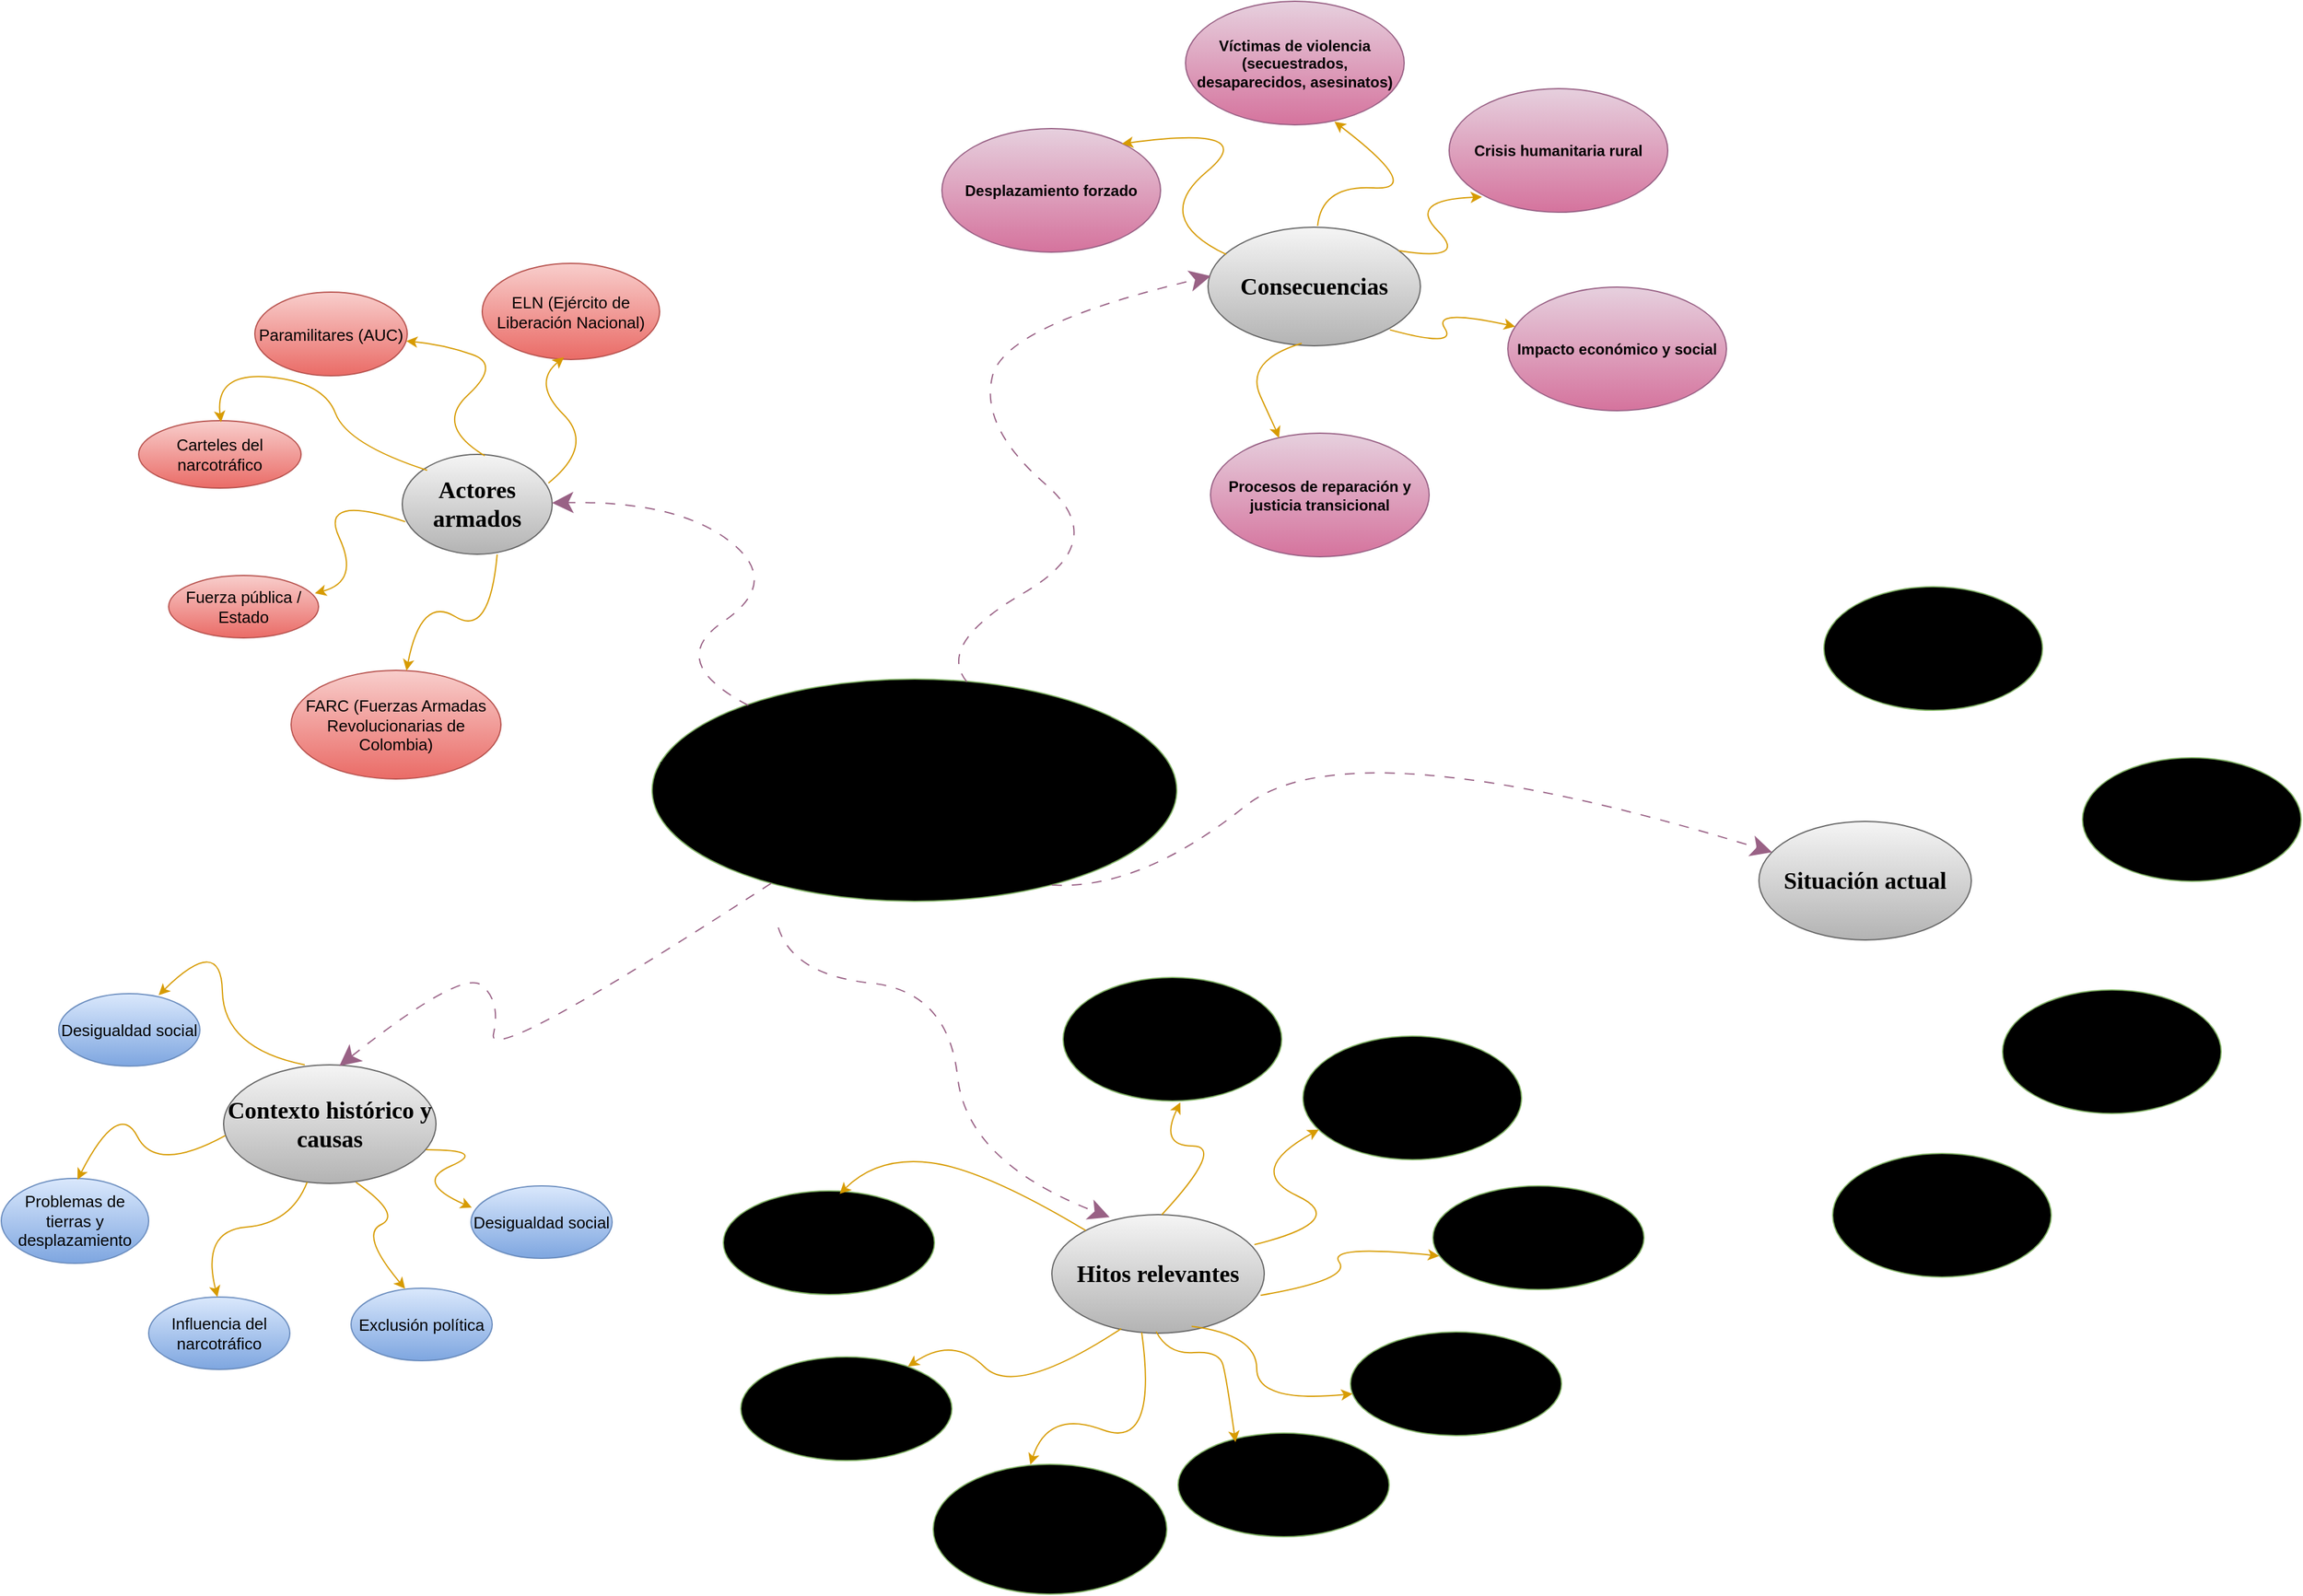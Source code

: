 <mxfile version="28.1.2">
  <diagram id="AttYlrDJAX9aKZHuvHc5" name="Página-1">
    <mxGraphModel dx="1520" dy="928" grid="0" gridSize="10" guides="0" tooltips="1" connect="0" arrows="1" fold="1" page="1" pageScale="1" pageWidth="3000" pageHeight="1700" background="light-dark(#FFFFFF,#FFFFFF)" math="0" shadow="0">
      <root>
        <mxCell id="0" />
        <mxCell id="1" parent="0" />
        <mxCell id="H_8EhADn51h16BN9ZeOo-1" value="&lt;font face=&quot;Times New Roman&quot; style=&quot;font-size: 25px; color: light-dark(rgb(0, 0, 0), rgb(255, 255, 51));&quot;&gt;&lt;i&gt;&lt;strong style=&quot;&quot; data-end=&quot;166&quot; data-start=&quot;101&quot;&gt;Hitos del conflicto armado en Colombia en los últimos 50 años&lt;/strong&gt;.&lt;/i&gt;&lt;/font&gt;" style="ellipse;whiteSpace=wrap;html=1;fillColor=#d5e8d4;strokeColor=#82b366;gradientColor=light-dark(#97D077,#66FF66);" vertex="1" parent="1">
          <mxGeometry x="815" y="775" width="420" height="178" as="geometry" />
        </mxCell>
        <mxCell id="H_8EhADn51h16BN9ZeOo-2" value="&lt;font face=&quot;Times New Roman&quot; style=&quot;color: light-dark(rgb(0, 0, 0), rgb(255, 255, 51)); font-size: 19px;&quot;&gt;&lt;b&gt;Contexto histórico y causas&lt;/b&gt;&lt;/font&gt;" style="ellipse;whiteSpace=wrap;html=1;fillColor=#f5f5f5;strokeColor=#666666;gradientColor=#b3b3b3;" vertex="1" parent="1">
          <mxGeometry x="472" y="1084" width="170" height="95" as="geometry" />
        </mxCell>
        <mxCell id="H_8EhADn51h16BN9ZeOo-3" value="&lt;font face=&quot;Times New Roman&quot; style=&quot;color: light-dark(rgb(0, 0, 0), rgb(255, 255, 51)); font-size: 19px;&quot;&gt;&lt;b&gt;Actores armados&lt;/b&gt;&lt;/font&gt;" style="ellipse;whiteSpace=wrap;html=1;fillColor=#f5f5f5;strokeColor=#666666;gradientColor=#b3b3b3;" vertex="1" parent="1">
          <mxGeometry x="615" y="595" width="120" height="80" as="geometry" />
        </mxCell>
        <mxCell id="H_8EhADn51h16BN9ZeOo-4" value="&lt;font face=&quot;Times New Roman&quot; style=&quot;color: light-dark(rgb(0, 0, 0), rgb(255, 255, 51)); font-size: 19px;&quot;&gt;&lt;b&gt;Hitos relevantes&lt;/b&gt;&lt;/font&gt;" style="ellipse;whiteSpace=wrap;html=1;fillColor=#f5f5f5;strokeColor=#666666;gradientColor=#b3b3b3;" vertex="1" parent="1">
          <mxGeometry x="1135" y="1204" width="170" height="95" as="geometry" />
        </mxCell>
        <mxCell id="H_8EhADn51h16BN9ZeOo-5" value="&lt;font face=&quot;Times New Roman&quot; style=&quot;color: light-dark(rgb(0, 0, 0), rgb(255, 255, 51)); font-size: 19px;&quot;&gt;&lt;b&gt;Consecuencias&lt;/b&gt;&lt;/font&gt;" style="ellipse;whiteSpace=wrap;html=1;fillColor=#f5f5f5;strokeColor=#666666;gradientColor=#b3b3b3;" vertex="1" parent="1">
          <mxGeometry x="1260" y="413" width="170" height="95" as="geometry" />
        </mxCell>
        <mxCell id="H_8EhADn51h16BN9ZeOo-6" value="&lt;font face=&quot;Times New Roman&quot; style=&quot;color: light-dark(rgb(0, 0, 0), rgb(255, 255, 51)); font-size: 19px;&quot;&gt;&lt;b&gt;Situación actual&lt;/b&gt;&lt;/font&gt;" style="ellipse;whiteSpace=wrap;html=1;fillColor=#f5f5f5;strokeColor=#666666;gradientColor=#b3b3b3;" vertex="1" parent="1">
          <mxGeometry x="1701" y="889" width="170" height="95" as="geometry" />
        </mxCell>
        <mxCell id="H_8EhADn51h16BN9ZeOo-7" value="" style="curved=1;endArrow=classic;html=1;rounded=0;fillColor=#e6d0de;gradientColor=#d5739d;strokeColor=#996185;startSize=20;endSize=14;fontStyle=0;dashed=1;dashPattern=8 8;startArrow=none;startFill=0;entryX=0.013;entryY=0.412;entryDx=0;entryDy=0;entryPerimeter=0;exitX=0.6;exitY=0.013;exitDx=0;exitDy=0;exitPerimeter=0;" edge="1" parent="1" source="H_8EhADn51h16BN9ZeOo-1" target="H_8EhADn51h16BN9ZeOo-5">
          <mxGeometry width="50" height="50" relative="1" as="geometry">
            <mxPoint x="1017" y="787" as="sourcePoint" />
            <mxPoint x="1051.5" y="643.11" as="targetPoint" />
            <Array as="points">
              <mxPoint x="1042" y="747" />
              <mxPoint x="1183" y="665" />
              <mxPoint x="1077" y="573" />
              <mxPoint x="1098" y="491" />
            </Array>
          </mxGeometry>
        </mxCell>
        <mxCell id="H_8EhADn51h16BN9ZeOo-9" value="" style="curved=1;endArrow=classic;html=1;rounded=0;fillColor=#e6d0de;gradientColor=#d5739d;strokeColor=#996185;startSize=20;endSize=14;fontStyle=0;dashed=1;dashPattern=8 8;startArrow=none;startFill=0;" edge="1" parent="1" target="H_8EhADn51h16BN9ZeOo-3">
          <mxGeometry width="50" height="50" relative="1" as="geometry">
            <mxPoint x="891.99" y="796" as="sourcePoint" />
            <mxPoint x="718.999" y="621.062" as="targetPoint" />
            <Array as="points">
              <mxPoint x="824.99" y="761" />
              <mxPoint x="918.99" y="697" />
              <mxPoint x="835" y="632" />
            </Array>
          </mxGeometry>
        </mxCell>
        <mxCell id="H_8EhADn51h16BN9ZeOo-11" value="" style="curved=1;endArrow=classic;html=1;rounded=0;fillColor=#e6d0de;gradientColor=#d5739d;strokeColor=#996185;startSize=20;endSize=14;fontStyle=0;dashed=1;dashPattern=8 8;startArrow=none;startFill=0;entryX=0.272;entryY=0.022;entryDx=0;entryDy=0;entryPerimeter=0;" edge="1" parent="1" target="H_8EhADn51h16BN9ZeOo-4">
          <mxGeometry width="50" height="50" relative="1" as="geometry">
            <mxPoint x="916" y="974" as="sourcePoint" />
            <mxPoint x="948" y="1116" as="targetPoint" />
            <Array as="points">
              <mxPoint x="928" y="1012" />
              <mxPoint x="1052" y="1025" />
              <mxPoint x="1067" y="1162" />
            </Array>
          </mxGeometry>
        </mxCell>
        <mxCell id="H_8EhADn51h16BN9ZeOo-12" value="" style="curved=1;endArrow=classic;html=1;rounded=0;fillColor=#e6d0de;gradientColor=#d5739d;strokeColor=#996185;startSize=20;endSize=14;fontStyle=0;dashed=1;dashPattern=8 8;startArrow=none;startFill=0;" edge="1" parent="1" target="H_8EhADn51h16BN9ZeOo-6">
          <mxGeometry width="50" height="50" relative="1" as="geometry">
            <mxPoint x="1135" y="940" as="sourcePoint" />
            <mxPoint x="1164" y="1084" as="targetPoint" />
            <Array as="points">
              <mxPoint x="1206" y="944" />
              <mxPoint x="1373" y="810" />
            </Array>
          </mxGeometry>
        </mxCell>
        <mxCell id="H_8EhADn51h16BN9ZeOo-13" value="" style="curved=1;endArrow=classic;html=1;rounded=0;fillColor=#e6d0de;gradientColor=#d5739d;strokeColor=#996185;startSize=20;endSize=14;fontStyle=0;dashed=1;dashPattern=8 8;startArrow=none;startFill=0;entryX=0.545;entryY=0.009;entryDx=0;entryDy=0;entryPerimeter=0;" edge="1" parent="1" source="H_8EhADn51h16BN9ZeOo-1" target="H_8EhADn51h16BN9ZeOo-2">
          <mxGeometry width="50" height="50" relative="1" as="geometry">
            <mxPoint x="779.076" y="1048.543" as="sourcePoint" />
            <mxPoint x="579" y="1073" as="targetPoint" />
            <Array as="points">
              <mxPoint x="682" y="1087" />
              <mxPoint x="694" y="1032" />
              <mxPoint x="662" y="1008" />
            </Array>
          </mxGeometry>
        </mxCell>
        <mxCell id="H_8EhADn51h16BN9ZeOo-14" value="&lt;font style=&quot;color: light-dark(rgb(0, 0, 0), rgb(51, 255, 255)); font-size: 13px;&quot;&gt;Desigualdad social&lt;/font&gt;" style="ellipse;whiteSpace=wrap;html=1;fillColor=#dae8fc;strokeColor=#6c8ebf;gradientColor=#7ea6e0;" vertex="1" parent="1">
          <mxGeometry x="340" y="1027" width="113" height="58" as="geometry" />
        </mxCell>
        <mxCell id="H_8EhADn51h16BN9ZeOo-15" value="&lt;font style=&quot;color: light-dark(rgb(0, 0, 0), rgb(51, 255, 255)); font-size: 13px;&quot;&gt;Problemas de tierras y desplazamiento&lt;/font&gt;" style="ellipse;whiteSpace=wrap;html=1;fillColor=#dae8fc;strokeColor=#6c8ebf;gradientColor=#7ea6e0;" vertex="1" parent="1">
          <mxGeometry x="294" y="1175" width="118" height="68" as="geometry" />
        </mxCell>
        <mxCell id="H_8EhADn51h16BN9ZeOo-16" value="&lt;font style=&quot;color: light-dark(rgb(0, 0, 0), rgb(51, 255, 255)); font-size: 13px;&quot;&gt;Desigualdad social&lt;/font&gt;" style="ellipse;whiteSpace=wrap;html=1;fillColor=#dae8fc;strokeColor=#6c8ebf;gradientColor=#7ea6e0;" vertex="1" parent="1">
          <mxGeometry x="670" y="1181" width="113" height="58" as="geometry" />
        </mxCell>
        <mxCell id="H_8EhADn51h16BN9ZeOo-17" value="&lt;font style=&quot;color: light-dark(rgb(0, 0, 0), rgb(51, 255, 255)); font-size: 13px;&quot;&gt;Influencia del narcotráfico&lt;/font&gt;" style="ellipse;whiteSpace=wrap;html=1;fillColor=#dae8fc;strokeColor=#6c8ebf;gradientColor=#7ea6e0;" vertex="1" parent="1">
          <mxGeometry x="412" y="1270" width="113" height="58" as="geometry" />
        </mxCell>
        <mxCell id="H_8EhADn51h16BN9ZeOo-18" value="&lt;font style=&quot;color: light-dark(rgb(0, 0, 0), rgb(51, 255, 255)); font-size: 13px;&quot;&gt;Exclusión política&lt;/font&gt;" style="ellipse;whiteSpace=wrap;html=1;fillColor=#dae8fc;strokeColor=#6c8ebf;gradientColor=#7ea6e0;" vertex="1" parent="1">
          <mxGeometry x="574" y="1263" width="113" height="58" as="geometry" />
        </mxCell>
        <mxCell id="H_8EhADn51h16BN9ZeOo-19" value="&lt;font style=&quot;color: light-dark(rgb(0, 0, 0), rgb(51, 255, 255)); font-size: 13px;&quot;&gt;FARC (Fuerzas Armadas Revolucionarias de Colombia)&lt;/font&gt;" style="ellipse;whiteSpace=wrap;html=1;fillColor=#f8cecc;strokeColor=light-dark(#B85450,#66FFFF);gradientColor=#ea6b66;" vertex="1" parent="1">
          <mxGeometry x="526" y="768" width="168" height="87" as="geometry" />
        </mxCell>
        <mxCell id="H_8EhADn51h16BN9ZeOo-20" value="&lt;font style=&quot;color: light-dark(rgb(0, 0, 0), rgb(51, 255, 255)); font-size: 13px;&quot;&gt;ELN (Ejército de Liberación Nacional)&lt;/font&gt;" style="ellipse;whiteSpace=wrap;html=1;fillColor=#f8cecc;strokeColor=light-dark(#B85450,#33FFFF);gradientColor=#ea6b66;" vertex="1" parent="1">
          <mxGeometry x="679" y="442" width="142" height="77" as="geometry" />
        </mxCell>
        <mxCell id="H_8EhADn51h16BN9ZeOo-21" value="&lt;font style=&quot;color: light-dark(rgb(0, 0, 0), rgb(51, 255, 255)); font-size: 13px;&quot;&gt;Paramilitares (AUC)&lt;/font&gt;" style="ellipse;whiteSpace=wrap;html=1;fillColor=#f8cecc;strokeColor=light-dark(#B85450,#66FFFF);gradientColor=#ea6b66;" vertex="1" parent="1">
          <mxGeometry x="497" y="465" width="122" height="67" as="geometry" />
        </mxCell>
        <mxCell id="H_8EhADn51h16BN9ZeOo-22" value="&lt;font style=&quot;color: light-dark(rgb(0, 0, 0), rgb(51, 255, 255)); font-size: 13px;&quot;&gt;Carteles del narcotráfico&lt;/font&gt;" style="ellipse;whiteSpace=wrap;html=1;fillColor=#f8cecc;strokeColor=light-dark(#B85450,#66FFFF);gradientColor=#ea6b66;" vertex="1" parent="1">
          <mxGeometry x="404" y="568" width="130" height="54" as="geometry" />
        </mxCell>
        <mxCell id="H_8EhADn51h16BN9ZeOo-23" value="&lt;font style=&quot;color: light-dark(rgb(0, 0, 0), rgb(51, 255, 255)); font-size: 13px;&quot;&gt;Fuerza pública / Estado&lt;/font&gt;" style="ellipse;whiteSpace=wrap;html=1;fillColor=#f8cecc;strokeColor=light-dark(#B85450,#66FFFF);gradientColor=#ea6b66;" vertex="1" parent="1">
          <mxGeometry x="428" y="692" width="120" height="50" as="geometry" />
        </mxCell>
        <mxCell id="H_8EhADn51h16BN9ZeOo-24" value="&lt;font style=&quot;color: light-dark(rgb(0, 0, 0), rgb(51, 255, 255)); font-size: 13px;&quot;&gt;1982: Inicio de diálogos de paz con FARC (Betancur)&lt;/font&gt;" style="ellipse;whiteSpace=wrap;html=1;fillColor=#d5e8d4;strokeColor=#82b366;gradientColor=light-dark(#97D077,#295A52);" vertex="1" parent="1">
          <mxGeometry x="872" y="1185" width="169" height="83" as="geometry" />
        </mxCell>
        <mxCell id="H_8EhADn51h16BN9ZeOo-25" value="&lt;font style=&quot;color: light-dark(rgb(0, 0, 0), rgb(51, 255, 255)); font-size: 13px;&quot;&gt;1984: Acuerdo de cese al fuego con FARC (La Uribe)&lt;/font&gt;" style="ellipse;whiteSpace=wrap;html=1;fillColor=#d5e8d4;strokeColor=#82b366;gradientColor=light-dark(#97D077,#295A52);" vertex="1" parent="1">
          <mxGeometry x="886" y="1318" width="169" height="83" as="geometry" />
        </mxCell>
        <mxCell id="H_8EhADn51h16BN9ZeOo-26" value="&lt;font style=&quot;color: light-dark(rgb(0, 0, 0), rgb(51, 255, 255)); font-size: 13px;&quot;&gt;1991: Nueva Constitución — apertura política, desmovilización M-19&lt;/font&gt;" style="ellipse;whiteSpace=wrap;html=1;fillColor=#d5e8d4;strokeColor=#82b366;gradientColor=light-dark(#97D077,#295A52);" vertex="1" parent="1">
          <mxGeometry x="1040" y="1404" width="187" height="104" as="geometry" />
        </mxCell>
        <mxCell id="H_8EhADn51h16BN9ZeOo-27" value="&lt;font style=&quot;color: light-dark(rgb(0, 0, 0), rgb(51, 255, 255)); font-size: 13px;&quot;&gt;1997-2006: Auge paramilitar (AUC)&lt;/font&gt;" style="ellipse;whiteSpace=wrap;html=1;fillColor=#d5e8d4;strokeColor=#82b366;gradientColor=light-dark(#97D077,#295A52);" vertex="1" parent="1">
          <mxGeometry x="1236" y="1379" width="169" height="83" as="geometry" />
        </mxCell>
        <mxCell id="H_8EhADn51h16BN9ZeOo-28" value="&lt;font style=&quot;color: light-dark(rgb(0, 0, 0), rgb(51, 255, 255)); font-size: 13px;&quot;&gt;2002-2010: Política de Seguridad Democrática (Uribe)&lt;/font&gt;" style="ellipse;whiteSpace=wrap;html=1;fillColor=#d5e8d4;strokeColor=#82b366;gradientColor=light-dark(#97D077,#295A52);" vertex="1" parent="1">
          <mxGeometry x="1374" y="1298" width="169" height="83" as="geometry" />
        </mxCell>
        <mxCell id="H_8EhADn51h16BN9ZeOo-29" value="&lt;font style=&quot;color: light-dark(rgb(0, 0, 0), rgb(51, 255, 255)); font-size: 13px;&quot;&gt;2012-2016: Proceso de paz con FARC (La Habana)&lt;/font&gt;" style="ellipse;whiteSpace=wrap;html=1;fillColor=#d5e8d4;strokeColor=#82b366;gradientColor=light-dark(#97D077,#295A52);" vertex="1" parent="1">
          <mxGeometry x="1440" y="1181" width="169" height="83" as="geometry" />
        </mxCell>
        <mxCell id="H_8EhADn51h16BN9ZeOo-30" value="&lt;font style=&quot;color: light-dark(rgb(0, 0, 0), rgb(51, 255, 255)); font-size: 13px;&quot;&gt;2016: Firma del Acuerdo de Paz con FARC &lt;br&gt;(Juan Manuel Santos)&lt;/font&gt;" style="ellipse;whiteSpace=wrap;html=1;fillColor=#d5e8d4;strokeColor=#82b366;gradientColor=light-dark(#97D077,#295A52);" vertex="1" parent="1">
          <mxGeometry x="1336" y="1061" width="175" height="99" as="geometry" />
        </mxCell>
        <mxCell id="H_8EhADn51h16BN9ZeOo-31" value="&lt;font style=&quot;color: light-dark(rgb(0, 0, 0), rgb(51, 255, 255));&quot;&gt;2019-presente: Disidencias y ELN continúan con presencia armada&lt;/font&gt;" style="ellipse;whiteSpace=wrap;html=1;fillColor=#d5e8d4;strokeColor=#82b366;gradientColor=light-dark(#97D077,#295A52);" vertex="1" parent="1">
          <mxGeometry x="1144" y="1014" width="175" height="99" as="geometry" />
        </mxCell>
        <mxCell id="H_8EhADn51h16BN9ZeOo-32" value="&lt;font style=&quot;color: light-dark(rgb(0, 0, 0), rgb(0, 255, 0));&quot;&gt;&lt;b style=&quot;&quot;&gt;Desplazamiento forzado&lt;/b&gt;&lt;/font&gt;" style="ellipse;whiteSpace=wrap;html=1;fillColor=#e6d0de;strokeColor=#996185;gradientColor=#d5739d;" vertex="1" parent="1">
          <mxGeometry x="1047" y="334" width="175" height="99" as="geometry" />
        </mxCell>
        <mxCell id="H_8EhADn51h16BN9ZeOo-33" value="&lt;font style=&quot;color: light-dark(rgb(0, 0, 0), rgb(0, 255, 0));&quot;&gt;&lt;b style=&quot;&quot;&gt;Víctimas de violencia (secuestrados, desaparecidos, asesinatos)&lt;/b&gt;&lt;/font&gt;" style="ellipse;whiteSpace=wrap;html=1;fillColor=#e6d0de;strokeColor=#996185;gradientColor=#d5739d;" vertex="1" parent="1">
          <mxGeometry x="1242" y="232" width="175" height="99" as="geometry" />
        </mxCell>
        <mxCell id="H_8EhADn51h16BN9ZeOo-34" value="&lt;font style=&quot;color: light-dark(rgb(0, 0, 0), rgb(0, 255, 0));&quot;&gt;&lt;b style=&quot;&quot;&gt;Crisis humanitaria rural&lt;/b&gt;&lt;/font&gt;" style="ellipse;whiteSpace=wrap;html=1;fillColor=#e6d0de;strokeColor=#996185;gradientColor=#d5739d;" vertex="1" parent="1">
          <mxGeometry x="1453" y="302" width="175" height="99" as="geometry" />
        </mxCell>
        <mxCell id="H_8EhADn51h16BN9ZeOo-35" value="&lt;font style=&quot;color: light-dark(rgb(0, 0, 0), rgb(0, 255, 0));&quot;&gt;&lt;b style=&quot;&quot;&gt;Impacto económico y social&lt;/b&gt;&lt;/font&gt;" style="ellipse;whiteSpace=wrap;html=1;fillColor=#e6d0de;strokeColor=#996185;gradientColor=#d5739d;" vertex="1" parent="1">
          <mxGeometry x="1500" y="461" width="175" height="99" as="geometry" />
        </mxCell>
        <mxCell id="H_8EhADn51h16BN9ZeOo-36" value="&lt;font style=&quot;color: light-dark(rgb(0, 0, 0), rgb(0, 255, 0));&quot;&gt;&lt;b style=&quot;&quot;&gt;Procesos de reparación y justicia transicional&lt;/b&gt;&lt;/font&gt;" style="ellipse;whiteSpace=wrap;html=1;fillColor=#e6d0de;strokeColor=#996185;gradientColor=#d5739d;" vertex="1" parent="1">
          <mxGeometry x="1262" y="578" width="175" height="99" as="geometry" />
        </mxCell>
        <mxCell id="H_8EhADn51h16BN9ZeOo-37" value="" style="curved=1;endArrow=classic;html=1;rounded=0;entryX=0.006;entryY=0.299;entryDx=0;entryDy=0;entryPerimeter=0;fillColor=#ffcd28;gradientColor=#ffa500;strokeColor=#d79b00;" edge="1" parent="1" target="H_8EhADn51h16BN9ZeOo-16">
          <mxGeometry width="50" height="50" relative="1" as="geometry">
            <mxPoint x="634" y="1152" as="sourcePoint" />
            <mxPoint x="684" y="1102" as="targetPoint" />
            <Array as="points">
              <mxPoint x="684" y="1152" />
              <mxPoint x="624" y="1178" />
            </Array>
          </mxGeometry>
        </mxCell>
        <mxCell id="H_8EhADn51h16BN9ZeOo-38" value="" style="curved=1;endArrow=classic;html=1;rounded=0;entryX=0.383;entryY=0.007;entryDx=0;entryDy=0;entryPerimeter=0;fillColor=#ffcd28;gradientColor=#ffa500;strokeColor=#d79b00;exitX=0.623;exitY=0.99;exitDx=0;exitDy=0;exitPerimeter=0;" edge="1" parent="1" source="H_8EhADn51h16BN9ZeOo-2" target="H_8EhADn51h16BN9ZeOo-18">
          <mxGeometry width="50" height="50" relative="1" as="geometry">
            <mxPoint x="573" y="1182" as="sourcePoint" />
            <mxPoint x="610" y="1228" as="targetPoint" />
            <Array as="points">
              <mxPoint x="615" y="1204" />
              <mxPoint x="581" y="1220" />
            </Array>
          </mxGeometry>
        </mxCell>
        <mxCell id="H_8EhADn51h16BN9ZeOo-39" value="" style="curved=1;endArrow=classic;html=1;rounded=0;entryX=0.487;entryY=0;entryDx=0;entryDy=0;entryPerimeter=0;fillColor=#ffcd28;gradientColor=#ffa500;strokeColor=#d79b00;" edge="1" parent="1" source="H_8EhADn51h16BN9ZeOo-2" target="H_8EhADn51h16BN9ZeOo-17">
          <mxGeometry width="50" height="50" relative="1" as="geometry">
            <mxPoint x="436" y="1183" as="sourcePoint" />
            <mxPoint x="475" y="1268" as="targetPoint" />
            <Array as="points">
              <mxPoint x="526" y="1211" />
              <mxPoint x="454" y="1217" />
            </Array>
          </mxGeometry>
        </mxCell>
        <mxCell id="H_8EhADn51h16BN9ZeOo-40" value="" style="curved=1;endArrow=classic;html=1;rounded=0;entryX=0.517;entryY=0.015;entryDx=0;entryDy=0;entryPerimeter=0;fillColor=#ffcd28;gradientColor=#ffa500;strokeColor=#d79b00;exitX=0.008;exitY=0.597;exitDx=0;exitDy=0;exitPerimeter=0;" edge="1" parent="1" source="H_8EhADn51h16BN9ZeOo-2" target="H_8EhADn51h16BN9ZeOo-15">
          <mxGeometry width="50" height="50" relative="1" as="geometry">
            <mxPoint x="442" y="1084" as="sourcePoint" />
            <mxPoint x="370" y="1176" as="targetPoint" />
            <Array as="points">
              <mxPoint x="418" y="1171" />
              <mxPoint x="388" y="1112" />
            </Array>
          </mxGeometry>
        </mxCell>
        <mxCell id="H_8EhADn51h16BN9ZeOo-41" value="" style="curved=1;endArrow=classic;html=1;rounded=0;entryX=0.708;entryY=0.021;entryDx=0;entryDy=0;entryPerimeter=0;fillColor=#ffcd28;gradientColor=#ffa500;strokeColor=#d79b00;exitX=0.382;exitY=0;exitDx=0;exitDy=0;exitPerimeter=0;" edge="1" parent="1" source="H_8EhADn51h16BN9ZeOo-2" target="H_8EhADn51h16BN9ZeOo-14">
          <mxGeometry width="50" height="50" relative="1" as="geometry">
            <mxPoint x="524" y="989" as="sourcePoint" />
            <mxPoint x="406" y="1024" as="targetPoint" />
            <Array as="points">
              <mxPoint x="472" y="1071" />
              <mxPoint x="470" y="979" />
            </Array>
          </mxGeometry>
        </mxCell>
        <mxCell id="H_8EhADn51h16BN9ZeOo-42" value="" style="curved=1;endArrow=classic;html=1;rounded=0;fillColor=#ffcd28;gradientColor=#ffa500;strokeColor=#d79b00;entryX=0.536;entryY=1.011;entryDx=0;entryDy=0;entryPerimeter=0;exitX=0.518;exitY=0;exitDx=0;exitDy=0;exitPerimeter=0;" edge="1" parent="1" source="H_8EhADn51h16BN9ZeOo-4" target="H_8EhADn51h16BN9ZeOo-31">
          <mxGeometry width="50" height="50" relative="1" as="geometry">
            <mxPoint x="1221" y="1199" as="sourcePoint" />
            <mxPoint x="1271" y="1149" as="targetPoint" />
            <Array as="points">
              <mxPoint x="1274" y="1149" />
              <mxPoint x="1221" y="1149" />
            </Array>
          </mxGeometry>
        </mxCell>
        <mxCell id="H_8EhADn51h16BN9ZeOo-43" value="" style="curved=1;endArrow=classic;html=1;rounded=0;fillColor=#ffcd28;gradientColor=#ffa500;strokeColor=#d79b00;entryX=0.073;entryY=0.756;entryDx=0;entryDy=0;entryPerimeter=0;exitX=0.954;exitY=0.253;exitDx=0;exitDy=0;exitPerimeter=0;" edge="1" parent="1" source="H_8EhADn51h16BN9ZeOo-4" target="H_8EhADn51h16BN9ZeOo-30">
          <mxGeometry width="50" height="50" relative="1" as="geometry">
            <mxPoint x="1291" y="1224" as="sourcePoint" />
            <mxPoint x="1306" y="1134" as="targetPoint" />
            <Array as="points">
              <mxPoint x="1374" y="1209" />
              <mxPoint x="1289" y="1169" />
            </Array>
          </mxGeometry>
        </mxCell>
        <mxCell id="H_8EhADn51h16BN9ZeOo-44" value="" style="curved=1;endArrow=classic;html=1;rounded=0;fillColor=#ffcd28;gradientColor=#ffa500;strokeColor=#d79b00;entryX=0.03;entryY=0.676;entryDx=0;entryDy=0;entryPerimeter=0;exitX=0.983;exitY=0.68;exitDx=0;exitDy=0;exitPerimeter=0;" edge="1" parent="1" source="H_8EhADn51h16BN9ZeOo-4" target="H_8EhADn51h16BN9ZeOo-29">
          <mxGeometry width="50" height="50" relative="1" as="geometry">
            <mxPoint x="1298" y="1275" as="sourcePoint" />
            <mxPoint x="1350" y="1183" as="targetPoint" />
            <Array as="points">
              <mxPoint x="1375" y="1256" />
              <mxPoint x="1355" y="1228" />
            </Array>
          </mxGeometry>
        </mxCell>
        <mxCell id="H_8EhADn51h16BN9ZeOo-45" value="" style="curved=1;endArrow=classic;html=1;rounded=0;fillColor=#ffcd28;gradientColor=#ffa500;strokeColor=#d79b00;exitX=0.658;exitY=0.942;exitDx=0;exitDy=0;exitPerimeter=0;" edge="1" parent="1" source="H_8EhADn51h16BN9ZeOo-4" target="H_8EhADn51h16BN9ZeOo-28">
          <mxGeometry width="50" height="50" relative="1" as="geometry">
            <mxPoint x="1226" y="1313" as="sourcePoint" />
            <mxPoint x="1369" y="1281" as="targetPoint" />
            <Array as="points">
              <mxPoint x="1299" y="1300" />
              <mxPoint x="1299" y="1355" />
            </Array>
          </mxGeometry>
        </mxCell>
        <mxCell id="H_8EhADn51h16BN9ZeOo-46" value="" style="curved=1;endArrow=classic;html=1;rounded=0;fillColor=#ffcd28;gradientColor=#ffa500;strokeColor=#d79b00;exitX=0.491;exitY=0.986;exitDx=0;exitDy=0;exitPerimeter=0;entryX=0.272;entryY=0.087;entryDx=0;entryDy=0;entryPerimeter=0;" edge="1" parent="1" source="H_8EhADn51h16BN9ZeOo-4" target="H_8EhADn51h16BN9ZeOo-27">
          <mxGeometry width="50" height="50" relative="1" as="geometry">
            <mxPoint x="1144" y="1306" as="sourcePoint" />
            <mxPoint x="1273" y="1361" as="targetPoint" />
            <Array as="points">
              <mxPoint x="1228" y="1316" />
              <mxPoint x="1269" y="1313" />
              <mxPoint x="1275" y="1336" />
            </Array>
          </mxGeometry>
        </mxCell>
        <mxCell id="H_8EhADn51h16BN9ZeOo-47" value="" style="curved=1;endArrow=classic;html=1;rounded=0;fillColor=#ffcd28;gradientColor=#ffa500;strokeColor=#d79b00;exitX=0.327;exitY=0.961;exitDx=0;exitDy=0;exitPerimeter=0;" edge="1" parent="1" source="H_8EhADn51h16BN9ZeOo-4" target="H_8EhADn51h16BN9ZeOo-25">
          <mxGeometry width="50" height="50" relative="1" as="geometry">
            <mxPoint x="1056" y="1351" as="sourcePoint" />
            <mxPoint x="1106" y="1301" as="targetPoint" />
            <Array as="points">
              <mxPoint x="1106" y="1351" />
              <mxPoint x="1056" y="1301" />
            </Array>
          </mxGeometry>
        </mxCell>
        <mxCell id="H_8EhADn51h16BN9ZeOo-48" value="" style="curved=1;endArrow=classic;html=1;rounded=0;fillColor=#ffcd28;gradientColor=#ffa500;strokeColor=#d79b00;exitX=0.423;exitY=0.993;exitDx=0;exitDy=0;exitPerimeter=0;entryX=0.416;entryY=0.003;entryDx=0;entryDy=0;entryPerimeter=0;" edge="1" parent="1" source="H_8EhADn51h16BN9ZeOo-4" target="H_8EhADn51h16BN9ZeOo-26">
          <mxGeometry width="50" height="50" relative="1" as="geometry">
            <mxPoint x="1267" y="1354" as="sourcePoint" />
            <mxPoint x="1096" y="1385" as="targetPoint" />
            <Array as="points">
              <mxPoint x="1220" y="1393" />
              <mxPoint x="1132" y="1360" />
            </Array>
          </mxGeometry>
        </mxCell>
        <mxCell id="H_8EhADn51h16BN9ZeOo-49" value="" style="curved=1;endArrow=classic;html=1;rounded=0;fillColor=#ffcd28;gradientColor=#ffa500;strokeColor=#d79b00;entryX=0.551;entryY=0.029;entryDx=0;entryDy=0;entryPerimeter=0;" edge="1" parent="1" source="H_8EhADn51h16BN9ZeOo-4" target="H_8EhADn51h16BN9ZeOo-24">
          <mxGeometry width="50" height="50" relative="1" as="geometry">
            <mxPoint x="1131" y="1151" as="sourcePoint" />
            <mxPoint x="960" y="1182" as="targetPoint" />
            <Array as="points">
              <mxPoint x="1081" y="1168" />
              <mxPoint x="996" y="1157" />
            </Array>
          </mxGeometry>
        </mxCell>
        <mxCell id="H_8EhADn51h16BN9ZeOo-50" value="" style="curved=1;endArrow=classic;html=1;rounded=0;fillColor=#ffcd28;gradientColor=#ffa500;strokeColor=#d79b00;entryX=0.461;entryY=0.975;entryDx=0;entryDy=0;entryPerimeter=0;exitX=0.975;exitY=0.287;exitDx=0;exitDy=0;exitPerimeter=0;" edge="1" parent="1" source="H_8EhADn51h16BN9ZeOo-3" target="H_8EhADn51h16BN9ZeOo-20">
          <mxGeometry width="50" height="50" relative="1" as="geometry">
            <mxPoint x="719" y="588" as="sourcePoint" />
            <mxPoint x="769" y="538" as="targetPoint" />
            <Array as="points">
              <mxPoint x="769" y="588" />
              <mxPoint x="719" y="538" />
            </Array>
          </mxGeometry>
        </mxCell>
        <mxCell id="H_8EhADn51h16BN9ZeOo-51" value="" style="curved=1;endArrow=classic;html=1;rounded=0;fillColor=#ffcd28;gradientColor=#ffa500;strokeColor=#d79b00;exitX=0.633;exitY=1.002;exitDx=0;exitDy=0;exitPerimeter=0;" edge="1" parent="1" source="H_8EhADn51h16BN9ZeOo-3" target="H_8EhADn51h16BN9ZeOo-19">
          <mxGeometry width="50" height="50" relative="1" as="geometry">
            <mxPoint x="661" y="653" as="sourcePoint" />
            <mxPoint x="692" y="582" as="targetPoint" />
            <Array as="points">
              <mxPoint x="685" y="742" />
              <mxPoint x="630" y="708" />
            </Array>
          </mxGeometry>
        </mxCell>
        <mxCell id="H_8EhADn51h16BN9ZeOo-52" value="" style="curved=1;endArrow=classic;html=1;rounded=0;fillColor=#ffcd28;gradientColor=#ffa500;strokeColor=#d79b00;exitX=0.02;exitY=0.674;exitDx=0;exitDy=0;exitPerimeter=0;entryX=0.976;entryY=0.284;entryDx=0;entryDy=0;entryPerimeter=0;" edge="1" parent="1" source="H_8EhADn51h16BN9ZeOo-3" target="H_8EhADn51h16BN9ZeOo-23">
          <mxGeometry width="50" height="50" relative="1" as="geometry">
            <mxPoint x="544" y="570" as="sourcePoint" />
            <mxPoint x="500" y="694" as="targetPoint" />
            <Array as="points">
              <mxPoint x="548" y="626" />
              <mxPoint x="581" y="697" />
            </Array>
          </mxGeometry>
        </mxCell>
        <mxCell id="H_8EhADn51h16BN9ZeOo-53" value="" style="curved=1;endArrow=classic;html=1;rounded=0;exitX=0.166;exitY=0.159;exitDx=0;exitDy=0;exitPerimeter=0;entryX=0.507;entryY=0.022;entryDx=0;entryDy=0;entryPerimeter=0;fillColor=#ffcd28;gradientColor=#ffa500;strokeColor=#d79b00;" edge="1" parent="1" source="H_8EhADn51h16BN9ZeOo-3" target="H_8EhADn51h16BN9ZeOo-22">
          <mxGeometry width="50" height="50" relative="1" as="geometry">
            <mxPoint x="605" y="577" as="sourcePoint" />
            <mxPoint x="507" y="538" as="targetPoint" />
            <Array as="points">
              <mxPoint x="571" y="587" />
              <mxPoint x="552" y="537" />
              <mxPoint x="465" y="529" />
            </Array>
          </mxGeometry>
        </mxCell>
        <mxCell id="H_8EhADn51h16BN9ZeOo-54" value="" style="curved=1;endArrow=classic;html=1;rounded=0;fillColor=#ffcd28;gradientColor=#ffa500;strokeColor=#d79b00;exitX=0.55;exitY=0.013;exitDx=0;exitDy=0;exitPerimeter=0;" edge="1" parent="1" source="H_8EhADn51h16BN9ZeOo-3" target="H_8EhADn51h16BN9ZeOo-21">
          <mxGeometry width="50" height="50" relative="1" as="geometry">
            <mxPoint x="678" y="566" as="sourcePoint" />
            <mxPoint x="728" y="516" as="targetPoint" />
            <Array as="points">
              <mxPoint x="641" y="572" />
              <mxPoint x="694" y="523" />
              <mxPoint x="648" y="507" />
            </Array>
          </mxGeometry>
        </mxCell>
        <mxCell id="H_8EhADn51h16BN9ZeOo-55" value="" style="curved=1;endArrow=classic;html=1;rounded=0;fillColor=#ffcd28;gradientColor=#ffa500;strokeColor=#d79b00;exitX=0.086;exitY=0.23;exitDx=0;exitDy=0;exitPerimeter=0;entryX=0.823;entryY=0.123;entryDx=0;entryDy=0;entryPerimeter=0;" edge="1" parent="1" source="H_8EhADn51h16BN9ZeOo-5" target="H_8EhADn51h16BN9ZeOo-32">
          <mxGeometry width="50" height="50" relative="1" as="geometry">
            <mxPoint x="1269" y="447" as="sourcePoint" />
            <mxPoint x="1194" y="333" as="targetPoint" />
            <Array as="points">
              <mxPoint x="1214" y="406" />
              <mxPoint x="1304" y="331" />
            </Array>
          </mxGeometry>
        </mxCell>
        <mxCell id="H_8EhADn51h16BN9ZeOo-56" value="" style="curved=1;endArrow=classic;html=1;rounded=0;fillColor=#ffcd28;gradientColor=#ffa500;strokeColor=#d79b00;entryX=0.681;entryY=0.974;entryDx=0;entryDy=0;entryPerimeter=0;exitX=0.516;exitY=-0.011;exitDx=0;exitDy=0;exitPerimeter=0;" edge="1" parent="1" source="H_8EhADn51h16BN9ZeOo-5" target="H_8EhADn51h16BN9ZeOo-33">
          <mxGeometry width="50" height="50" relative="1" as="geometry">
            <mxPoint x="1341" y="423" as="sourcePoint" />
            <mxPoint x="1280" y="293" as="targetPoint" />
            <Array as="points">
              <mxPoint x="1351" y="379" />
              <mxPoint x="1434" y="384" />
            </Array>
          </mxGeometry>
        </mxCell>
        <mxCell id="H_8EhADn51h16BN9ZeOo-58" value="" style="curved=1;endArrow=classic;html=1;rounded=0;entryX=0.15;entryY=0.876;entryDx=0;entryDy=0;entryPerimeter=0;exitX=0.897;exitY=0.197;exitDx=0;exitDy=0;exitPerimeter=0;fillColor=#ffcd28;gradientColor=#ffa500;strokeColor=#d79b00;" edge="1" parent="1" source="H_8EhADn51h16BN9ZeOo-5" target="H_8EhADn51h16BN9ZeOo-34">
          <mxGeometry width="50" height="50" relative="1" as="geometry">
            <mxPoint x="1419" y="441" as="sourcePoint" />
            <mxPoint x="1469" y="391" as="targetPoint" />
            <Array as="points">
              <mxPoint x="1469" y="441" />
              <mxPoint x="1419" y="391" />
            </Array>
          </mxGeometry>
        </mxCell>
        <mxCell id="H_8EhADn51h16BN9ZeOo-60" value="" style="curved=1;endArrow=classic;html=1;rounded=0;fillColor=#ffcd28;gradientColor=#ffa500;strokeColor=#d79b00;exitX=0.856;exitY=0.865;exitDx=0;exitDy=0;exitPerimeter=0;" edge="1" parent="1" source="H_8EhADn51h16BN9ZeOo-5" target="H_8EhADn51h16BN9ZeOo-35">
          <mxGeometry width="50" height="50" relative="1" as="geometry">
            <mxPoint x="1410" y="510" as="sourcePoint" />
            <mxPoint x="1460" y="460" as="targetPoint" />
            <Array as="points">
              <mxPoint x="1460" y="510" />
              <mxPoint x="1439" y="478" />
            </Array>
          </mxGeometry>
        </mxCell>
        <mxCell id="H_8EhADn51h16BN9ZeOo-61" value="" style="curved=1;endArrow=classic;html=1;rounded=0;fillColor=#ffcd28;gradientColor=#ffa500;strokeColor=#d79b00;exitX=0.441;exitY=0.979;exitDx=0;exitDy=0;exitPerimeter=0;entryX=0.313;entryY=0.038;entryDx=0;entryDy=0;entryPerimeter=0;" edge="1" parent="1" source="H_8EhADn51h16BN9ZeOo-5" target="H_8EhADn51h16BN9ZeOo-36">
          <mxGeometry width="50" height="50" relative="1" as="geometry">
            <mxPoint x="1342" y="520" as="sourcePoint" />
            <mxPoint x="1438" y="507" as="targetPoint" />
            <Array as="points">
              <mxPoint x="1289" y="520" />
              <mxPoint x="1315" y="577" />
            </Array>
          </mxGeometry>
        </mxCell>
        <mxCell id="H_8EhADn51h16BN9ZeOo-62" value="&lt;font style=&quot;color: light-dark(rgb(0, 0, 0), rgb(51, 255, 255));&quot;&gt;&lt;b&gt;Implementación parcial de los acuerdos&lt;/b&gt;&lt;/font&gt;" style="ellipse;whiteSpace=wrap;html=1;fillColor=#d5e8d4;strokeColor=#82b366;gradientColor=light-dark(#97D077,#0000CC);" vertex="1" parent="1">
          <mxGeometry x="1753" y="701" width="175" height="99" as="geometry" />
        </mxCell>
        <mxCell id="H_8EhADn51h16BN9ZeOo-63" value="&lt;font style=&quot;color: light-dark(rgb(0, 0, 0), rgb(51, 255, 255)); font-size: 13px;&quot;&gt;&lt;b&gt;Disidencias de las FARC&lt;/b&gt;&lt;/font&gt;" style="ellipse;whiteSpace=wrap;html=1;fillColor=#d5e8d4;strokeColor=#82b366;gradientColor=light-dark(#97D077,#0000CC);" vertex="1" parent="1">
          <mxGeometry x="1960" y="838" width="175" height="99" as="geometry" />
        </mxCell>
        <mxCell id="H_8EhADn51h16BN9ZeOo-64" value="&lt;font style=&quot;color: light-dark(rgb(0, 0, 0), rgb(51, 255, 255)); font-size: 13px;&quot;&gt;&lt;b&gt;Negociaciones con el ELN&lt;/b&gt;&lt;/font&gt;&lt;div&gt;&lt;font style=&quot;color: light-dark(rgb(0, 0, 0), rgb(51, 255, 255));&quot;&gt;&lt;br&gt;&lt;/font&gt;&lt;/div&gt;" style="ellipse;whiteSpace=wrap;html=1;fillColor=#d5e8d4;strokeColor=#82b366;gradientColor=light-dark(#97D077,#0000CC);" vertex="1" parent="1">
          <mxGeometry x="1896" y="1024" width="175" height="99" as="geometry" />
        </mxCell>
        <mxCell id="H_8EhADn51h16BN9ZeOo-65" value="&lt;div&gt;&lt;font style=&quot;color: light-dark(rgb(0, 0, 0), rgb(51, 255, 255)); font-size: 13px;&quot;&gt;Políticas de Paz Total (gobierno actual)&lt;/font&gt;&lt;/div&gt;" style="ellipse;whiteSpace=wrap;html=1;fillColor=#d5e8d4;strokeColor=#82b366;gradientColor=light-dark(#97D077,#0000CC);" vertex="1" parent="1">
          <mxGeometry x="1760" y="1155" width="175" height="99" as="geometry" />
        </mxCell>
      </root>
    </mxGraphModel>
  </diagram>
</mxfile>
